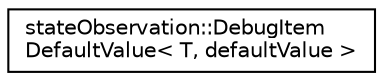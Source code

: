 digraph "Graphical Class Hierarchy"
{
  edge [fontname="Helvetica",fontsize="10",labelfontname="Helvetica",labelfontsize="10"];
  node [fontname="Helvetica",fontsize="10",shape=record];
  rankdir="LR";
  Node0 [label="stateObservation::DebugItem\lDefaultValue\< T, defaultValue \>",height=0.2,width=0.4,color="black", fillcolor="white", style="filled",URL="$classstateObservation_1_1DebugItemDefaultValue.html"];
}
